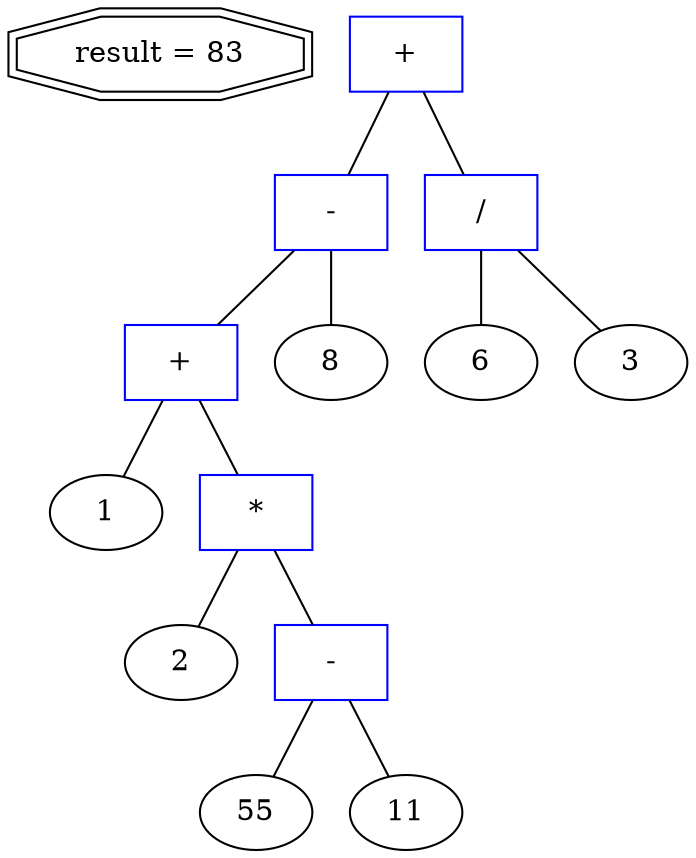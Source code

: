 graph astdump {
res [shape=doubleoctagon][label="result = 83"]
_11_0[shape=box, color=blue]
_11_0[label="+"]
_11_0 -- _9_1;
_11_0 -- _13_2;
_9_1[shape=box, color=blue]
_9_1[label="-"]
_9_1 -- _1_0;
_9_1 -- _10V8;
_10V8 [label="8"]
_1_0[shape=box, color=blue]
_1_0[label="+"]
_1_0 -- _0V
_0V [label="1"]
_1_0 -- _3_3;
_3_3[shape=box, color=blue]
_3_3[label="*"]
_3_3 -- _2V
_2V [label="2"]
_3_3 -- _6_1;
_6_1[shape=box, color=blue]
_6_1[label="-"]
_6_1 -- _5V
_5V [label="55"]
_6_1 -- _7V11;
_7V11 [label="11"]
_13_2[shape=box, color=blue]
_13_2[label="/"]
_13_2 -- _12V
_12V [label="6"]
_13_2 -- _14V3;
_14V3 [label="3"]
}
